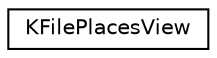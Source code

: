 digraph "Graphical Class Hierarchy"
{
  edge [fontname="Helvetica",fontsize="10",labelfontname="Helvetica",labelfontsize="10"];
  node [fontname="Helvetica",fontsize="10",shape=record];
  rankdir="LR";
  Node0 [label="KFilePlacesView",height=0.2,width=0.4,color="black", fillcolor="white", style="filled",URL="$classKFilePlacesView.html",tooltip="This class allows to display a KFilePlacesModel. "];
}
